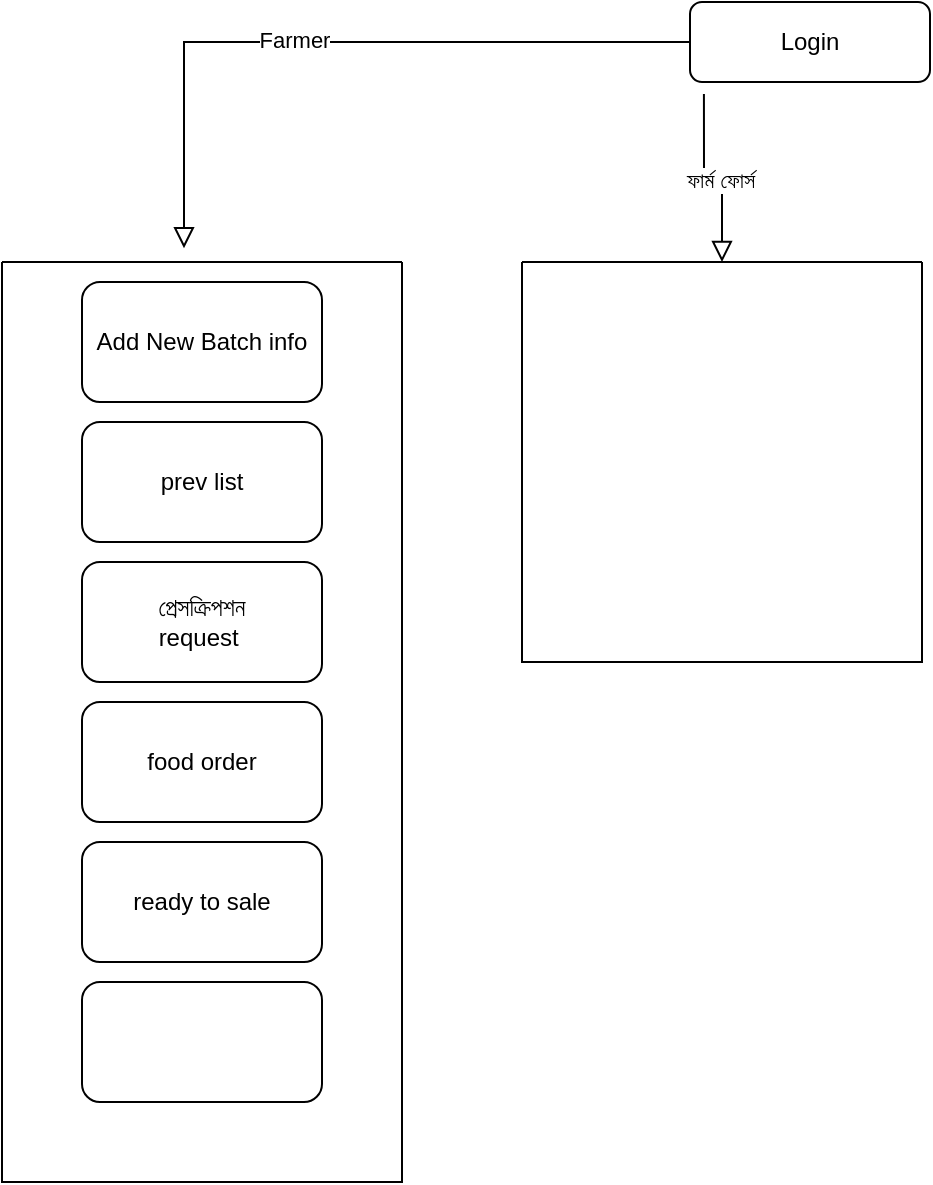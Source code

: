 <mxfile version="21.3.5" type="github">
  <diagram id="C5RBs43oDa-KdzZeNtuy" name="Page-1">
    <mxGraphModel dx="1434" dy="764" grid="1" gridSize="10" guides="1" tooltips="1" connect="1" arrows="1" fold="1" page="1" pageScale="1" pageWidth="827" pageHeight="1169" math="0" shadow="0">
      <root>
        <mxCell id="WIyWlLk6GJQsqaUBKTNV-0" />
        <mxCell id="WIyWlLk6GJQsqaUBKTNV-1" parent="WIyWlLk6GJQsqaUBKTNV-0" />
        <mxCell id="WIyWlLk6GJQsqaUBKTNV-2" value="" style="rounded=0;html=1;jettySize=auto;orthogonalLoop=1;fontSize=11;endArrow=block;endFill=0;endSize=8;strokeWidth=1;shadow=0;labelBackgroundColor=none;edgeStyle=orthogonalEdgeStyle;entryX=0.455;entryY=-0.015;entryDx=0;entryDy=0;entryPerimeter=0;" parent="WIyWlLk6GJQsqaUBKTNV-1" source="WIyWlLk6GJQsqaUBKTNV-3" target="rfF3xyyndjlrV5NvCtdU-0" edge="1">
          <mxGeometry relative="1" as="geometry">
            <mxPoint x="220" y="170" as="targetPoint" />
          </mxGeometry>
        </mxCell>
        <mxCell id="rfF3xyyndjlrV5NvCtdU-1" value="Farmer" style="edgeLabel;html=1;align=center;verticalAlign=middle;resizable=0;points=[];" vertex="1" connectable="0" parent="WIyWlLk6GJQsqaUBKTNV-2">
          <mxGeometry x="0.112" y="-1" relative="1" as="geometry">
            <mxPoint as="offset" />
          </mxGeometry>
        </mxCell>
        <mxCell id="WIyWlLk6GJQsqaUBKTNV-3" value="Login" style="rounded=1;whiteSpace=wrap;html=1;fontSize=12;glass=0;strokeWidth=1;shadow=0;" parent="WIyWlLk6GJQsqaUBKTNV-1" vertex="1">
          <mxGeometry x="354" y="50" width="120" height="40" as="geometry" />
        </mxCell>
        <mxCell id="rfF3xyyndjlrV5NvCtdU-0" value="" style="swimlane;startSize=0;" vertex="1" parent="WIyWlLk6GJQsqaUBKTNV-1">
          <mxGeometry x="10" y="180" width="200" height="460" as="geometry" />
        </mxCell>
        <mxCell id="rfF3xyyndjlrV5NvCtdU-9" value="Add New Batch info" style="rounded=1;whiteSpace=wrap;html=1;" vertex="1" parent="rfF3xyyndjlrV5NvCtdU-0">
          <mxGeometry x="40" y="10" width="120" height="60" as="geometry" />
        </mxCell>
        <mxCell id="rfF3xyyndjlrV5NvCtdU-10" value="prev list" style="rounded=1;whiteSpace=wrap;html=1;" vertex="1" parent="rfF3xyyndjlrV5NvCtdU-0">
          <mxGeometry x="40" y="80" width="120" height="60" as="geometry" />
        </mxCell>
        <mxCell id="rfF3xyyndjlrV5NvCtdU-11" value="প্রেসক্রিপশন&lt;br&gt;request&amp;nbsp;" style="rounded=1;whiteSpace=wrap;html=1;" vertex="1" parent="rfF3xyyndjlrV5NvCtdU-0">
          <mxGeometry x="40" y="150" width="120" height="60" as="geometry" />
        </mxCell>
        <mxCell id="rfF3xyyndjlrV5NvCtdU-12" value="food order" style="rounded=1;whiteSpace=wrap;html=1;" vertex="1" parent="rfF3xyyndjlrV5NvCtdU-0">
          <mxGeometry x="40" y="220" width="120" height="60" as="geometry" />
        </mxCell>
        <mxCell id="rfF3xyyndjlrV5NvCtdU-13" value="ready to sale" style="rounded=1;whiteSpace=wrap;html=1;" vertex="1" parent="rfF3xyyndjlrV5NvCtdU-0">
          <mxGeometry x="40" y="290" width="120" height="60" as="geometry" />
        </mxCell>
        <mxCell id="rfF3xyyndjlrV5NvCtdU-14" value="" style="rounded=1;whiteSpace=wrap;html=1;" vertex="1" parent="rfF3xyyndjlrV5NvCtdU-0">
          <mxGeometry x="40" y="360" width="120" height="60" as="geometry" />
        </mxCell>
        <mxCell id="rfF3xyyndjlrV5NvCtdU-2" value="" style="swimlane;startSize=0;" vertex="1" parent="WIyWlLk6GJQsqaUBKTNV-1">
          <mxGeometry x="270" y="180" width="200" height="200" as="geometry" />
        </mxCell>
        <mxCell id="rfF3xyyndjlrV5NvCtdU-7" value="" style="rounded=0;html=1;jettySize=auto;orthogonalLoop=1;fontSize=11;endArrow=block;endFill=0;endSize=8;strokeWidth=1;shadow=0;labelBackgroundColor=none;edgeStyle=orthogonalEdgeStyle;entryX=0.5;entryY=0;entryDx=0;entryDy=0;exitX=0.058;exitY=1.15;exitDx=0;exitDy=0;exitPerimeter=0;" edge="1" parent="WIyWlLk6GJQsqaUBKTNV-1" source="WIyWlLk6GJQsqaUBKTNV-3" target="rfF3xyyndjlrV5NvCtdU-2">
          <mxGeometry relative="1" as="geometry">
            <mxPoint x="364" y="80" as="sourcePoint" />
            <mxPoint x="111" y="187" as="targetPoint" />
          </mxGeometry>
        </mxCell>
        <mxCell id="rfF3xyyndjlrV5NvCtdU-8" value="ফার্ম ফোর্স" style="edgeLabel;html=1;align=center;verticalAlign=middle;resizable=0;points=[];" vertex="1" connectable="0" parent="rfF3xyyndjlrV5NvCtdU-7">
          <mxGeometry x="0.112" y="-1" relative="1" as="geometry">
            <mxPoint as="offset" />
          </mxGeometry>
        </mxCell>
      </root>
    </mxGraphModel>
  </diagram>
</mxfile>
